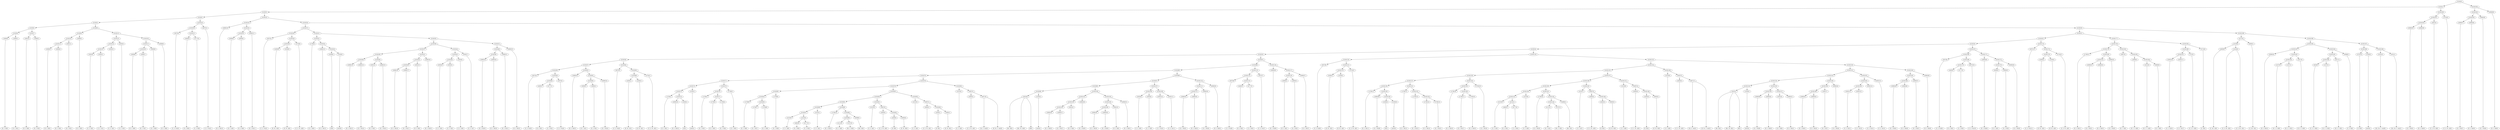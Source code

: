 digraph sample{
"L2806(0)"->"[D  G  B](0)"
"L2806(1)"->"[D  G  B](1)"
"L5163(6)"->"L2806(0)"
"L5163(6)"->"L2806(1)"
"L3581(0)"->"[D  E  B](0)"
"L2806(2)"->"[D  G  B](2)"
"L5163(7)"->"L3581(0)"
"L5163(7)"->"L2806(2)"
"L5163(5)"->"L5163(6)"
"L5163(5)"->"L5163(7)"
"L2806(3)"->"[D  G  B](3)"
"L2806(4)"->"[D  G  B](4)"
"L5163(11)"->"L2806(3)"
"L5163(11)"->"L2806(4)"
"L3581(1)"->"[D  E  B](1)"
"L5163(10)"->"L5163(11)"
"L5163(10)"->"L3581(1)"
"L2806(5)"->"[D  G  B](5)"
"L5163(9)"->"L5163(10)"
"L5163(9)"->"L2806(5)"
"L3305(0)"->"[C  E  G](0)"
"L3305(1)"->"[C  E  G](1)"
"L5163(15)"->"L3305(0)"
"L5163(15)"->"L3305(1)"
"L3305(2)"->"[C  E  G](2)"
"L5163(14)"->"L5163(15)"
"L5163(14)"->"L3305(2)"
"L3305(3)"->"[C  E  G](3)"
"L5163(13)"->"L5163(14)"
"L5163(13)"->"L3305(3)"
"L2806(6)"->"[D  G  B](6)"
"L2806(7)"->"[D  G  B](7)"
"L5163(18)"->"L2806(6)"
"L5163(18)"->"L2806(7)"
"L2806(8)"->"[D  G  B](8)"
"L5163(17)"->"L5163(18)"
"L5163(17)"->"L2806(8)"
"L2806(9)"->"[D  G  B](9)"
"L5163(16)"->"L5163(17)"
"L5163(16)"->"L2806(9)"
"L5163(12)"->"L5163(13)"
"L5163(12)"->"L5163(16)"
"L5163(8)"->"L5163(9)"
"L5163(8)"->"L5163(12)"
"L5163(4)"->"L5163(5)"
"L5163(4)"->"L5163(8)"
"L3673(0)"->"[C  D  Fis](0)"
"L4483(0)"->"[D  A  B](0)"
"L4777(0)"->"[C  A  B](0)"
"L5163(21)"->"L4483(0)"
"L5163(21)"->"L4777(0)"
"L5163(20)"->"L3673(0)"
"L5163(20)"->"L5163(21)"
"L3673(1)"->"[C  D  Fis](1)"
"L5163(19)"->"L5163(20)"
"L5163(19)"->"L3673(1)"
"L5163(3)"->"L5163(4)"
"L5163(3)"->"L5163(19)"
"L2806(10)"->"[D  G  B](10)"
"L3008(0)"->"[D  G  A](0)"
"L3959(0)"->"[G  A  B](0)"
"L5163(25)"->"L3008(0)"
"L5163(25)"->"L3959(0)"
"L2806(11)"->"[D  G  B](11)"
"L5163(24)"->"L5163(25)"
"L5163(24)"->"L2806(11)"
"L5163(23)"->"L2806(10)"
"L5163(23)"->"L5163(24)"
"L3673(2)"->"[C  D  Fis](2)"
"L4260(0)"->"[D  Fis  G](0)"
"L2558(0)"->"[D  Fis  A](0)"
"L5163(30)"->"L4260(0)"
"L5163(30)"->"L2558(0)"
"L2754(0)"->"[C  D  Fis  A](0)"
"L5163(29)"->"L5163(30)"
"L5163(29)"->"L2754(0)"
"L5163(28)"->"L3673(2)"
"L5163(28)"->"L5163(29)"
"L1706(0)"->"[E  G  B](0)"
"L2806(12)"->"[D  G  B](12)"
"L2436(0)"->"[G](0)"
"L1350(0)"->"[rest](0)"
"L5163(34)"->"L2436(0)"
"L5163(34)"->"L1350(0)"
"L5163(33)"->"L2806(12)"
"L5163(33)"->"L5163(34)"
"L5163(32)"->"L1706(0)"
"L5163(32)"->"L5163(33)"
"L2806(13)"->"[D  G  B](13)"
"L2806(14)"->"[D  G  B](14)"
"L5163(39)"->"L2806(13)"
"L5163(39)"->"L2806(14)"
"L3581(2)"->"[D  E  B](2)"
"L2806(15)"->"[D  G  B](15)"
"L5163(40)"->"L3581(2)"
"L5163(40)"->"L2806(15)"
"L5163(38)"->"L5163(39)"
"L5163(38)"->"L5163(40)"
"L2806(16)"->"[D  G  B](16)"
"L2806(17)"->"[D  G  B](17)"
"L5163(43)"->"L2806(16)"
"L5163(43)"->"L2806(17)"
"L3581(3)"->"[D  E  B](3)"
"L5163(42)"->"L5163(43)"
"L5163(42)"->"L3581(3)"
"L2806(18)"->"[D  G  B](18)"
"L5163(41)"->"L5163(42)"
"L5163(41)"->"L2806(18)"
"L5163(37)"->"L5163(38)"
"L5163(37)"->"L5163(41)"
"L3305(4)"->"[C  E  G](4)"
"L3305(5)"->"[C  E  G](5)"
"L5163(46)"->"L3305(4)"
"L5163(46)"->"L3305(5)"
"L3305(6)"->"[C  E  G](6)"
"L5163(45)"->"L5163(46)"
"L5163(45)"->"L3305(6)"
"L3305(7)"->"[C  E  G](7)"
"L5163(44)"->"L5163(45)"
"L5163(44)"->"L3305(7)"
"L5163(36)"->"L5163(37)"
"L5163(36)"->"L5163(44)"
"L2806(19)"->"[D  G  B](19)"
"L2806(20)"->"[D  G  B](20)"
"L5163(49)"->"L2806(19)"
"L5163(49)"->"L2806(20)"
"L2806(21)"->"[D  G  B](21)"
"L5163(48)"->"L5163(49)"
"L5163(48)"->"L2806(21)"
"L2806(22)"->"[D  G  B](22)"
"L5163(47)"->"L5163(48)"
"L5163(47)"->"L2806(22)"
"L5163(35)"->"L5163(36)"
"L5163(35)"->"L5163(47)"
"L5163(31)"->"L5163(32)"
"L5163(31)"->"L5163(35)"
"L5163(27)"->"L5163(28)"
"L5163(27)"->"L5163(31)"
"L3673(3)"->"[C  D  Fis](3)"
"L4483(1)"->"[D  A  B](1)"
"L4777(1)"->"[C  A  B](1)"
"L5163(60)"->"L4483(1)"
"L5163(60)"->"L4777(1)"
"L3673(4)"->"[C  D  Fis](4)"
"L5163(59)"->"L5163(60)"
"L5163(59)"->"L3673(4)"
"L5163(58)"->"L3673(3)"
"L5163(58)"->"L5163(59)"
"L2806(23)"->"[D  G  B](23)"
"L3008(1)"->"[D  G  A](1)"
"L3959(1)"->"[G  A  B](1)"
"L5163(63)"->"L3008(1)"
"L5163(63)"->"L3959(1)"
"L2806(24)"->"[D  G  B](24)"
"L5163(62)"->"L5163(63)"
"L5163(62)"->"L2806(24)"
"L5163(61)"->"L2806(23)"
"L5163(61)"->"L5163(62)"
"L5163(57)"->"L5163(58)"
"L5163(57)"->"L5163(61)"
"L3673(5)"->"[C  D  Fis](5)"
"L4260(1)"->"[D  Fis  G](1)"
"L2558(1)"->"[D  Fis  A](1)"
"L5163(66)"->"L4260(1)"
"L5163(66)"->"L2558(1)"
"L2754(1)"->"[C  D  Fis  A](1)"
"L5163(65)"->"L5163(66)"
"L5163(65)"->"L2754(1)"
"L5163(64)"->"L3673(5)"
"L5163(64)"->"L5163(65)"
"L5163(56)"->"L5163(57)"
"L5163(56)"->"L5163(64)"
"L1706(1)"->"[E  G  B](1)"
"L2806(25)"->"[D  G  B](25)"
"L2436(1)"->"[G](1)"
"L5163(74)"->"L2806(25)"
"L5163(74)"->"L2436(1)"
"L5163(73)"->"L1706(1)"
"L5163(73)"->"L5163(74)"
"L1350(1)"->"[rest](1)"
"L5163(72)"->"L5163(73)"
"L5163(72)"->"L1350(1)"
"L1706(2)"->"[E  G  B](2)"
"L1706(3)"->"[E  G  B](3)"
"L1706(4)"->"[E  G  B](4)"
"L5163(77)"->"L1706(3)"
"L5163(77)"->"L1706(4)"
"L5163(76)"->"L1706(2)"
"L5163(76)"->"L5163(77)"
"L1706(5)"->"[E  G  B](5)"
"L5163(75)"->"L5163(76)"
"L5163(75)"->"L1706(5)"
"L5163(71)"->"L5163(72)"
"L5163(71)"->"L5163(75)"
"L1706(6)"->"[E  G  B](6)"
"L1706(7)"->"[E  G  B](7)"
"L1706(8)"->"[E  G  B](8)"
"L5163(82)"->"L1706(7)"
"L5163(82)"->"L1706(8)"
"L5163(81)"->"L1706(6)"
"L5163(81)"->"L5163(82)"
"L1706(9)"->"[E  G  B](9)"
"L5163(80)"->"L5163(81)"
"L5163(80)"->"L1706(9)"
"L2223(0)"->"[C  E  A](0)"
"L4903(0)"->"[E  A  B](0)"
"L4777(2)"->"[C  A  B](2)"
"L5155(0)"->"L4903(0)"
"L5155(0)"->"L4777(2)"
"L5163(87)"->"L2223(0)"
"L5163(87)"->"L5155(0)"
"L2223(1)"->"[C  E  A](1)"
"L5163(86)"->"L5163(87)"
"L5163(86)"->"L2223(1)"
"L1706(10)"->"[E  G  B](10)"
"L2112(0)"->"[E  G  A](0)"
"L2707(0)"->"[Fis  G  B](0)"
"L5163(90)"->"L2112(0)"
"L5163(90)"->"L2707(0)"
"L4598(0)"->"[Dis  E](0)"
"L5163(89)"->"L5163(90)"
"L5163(89)"->"L4598(0)"
"L5163(88)"->"L1706(10)"
"L5163(88)"->"L5163(89)"
"L5163(85)"->"L5163(86)"
"L5163(85)"->"L5163(88)"
"L2223(2)"->"[C  E  A](2)"
"L5093(0)"->"[C  E  Fis  A](0)"
"L4283(0)"->"[E  B](0)"
"L5063(0)"->"[E  Fis  B](0)"
"L5163(92)"->"L4283(0)"
"L5163(92)"->"L5063(0)"
"L5097(0)"->"L5093(0)"
"L5097(0)"->"L5163(92)"
"L5163(91)"->"L2223(2)"
"L5163(91)"->"L5097(0)"
"L5163(84)"->"L5163(85)"
"L5163(84)"->"L5163(91)"
"L2223(3)"->"[C  E  A](3)"
"L5093(1)"->"[C  E  Fis  A](1)"
"L4283(1)"->"[E  B](1)"
"L5063(1)"->"[E  Fis  B](1)"
"L5163(94)"->"L4283(1)"
"L5163(94)"->"L5063(1)"
"L5097(1)"->"L5093(1)"
"L5097(1)"->"L5163(94)"
"L5163(93)"->"L2223(3)"
"L5163(93)"->"L5097(1)"
"L5163(83)"->"L5163(84)"
"L5163(83)"->"L5163(93)"
"L5163(79)"->"L5163(80)"
"L5163(79)"->"L5163(83)"
"L2223(4)"->"[C  E  A](4)"
"L5093(2)"->"[C  E  Fis  A](2)"
"L4971(0)"->"[Cis  E  Ais](0)"
"L4971(0)"->"[E  Fis  G  Ais](0)"
"L5097(2)"->"L5093(2)"
"L5097(2)"->"L4971(0)"
"L5163(95)"->"L2223(4)"
"L5163(95)"->"L5097(2)"
"L5163(78)"->"L5163(79)"
"L5163(78)"->"L5163(95)"
"L5163(70)"->"L5163(71)"
"L5163(70)"->"L5163(78)"
"L2910(0)"->"[Dis  B](0)"
"L2910(0)"->"[Dis  Fis  B](0)"
"L2910(0)"->"[B](0)"
"L1350(2)"->"[rest](2)"
"L5163(99)"->"L2910(0)"
"L5163(99)"->"L1350(2)"
"L2806(26)"->"[D  G  B](26)"
"L2806(27)"->"[D  G  B](27)"
"L5163(103)"->"L2806(26)"
"L5163(103)"->"L2806(27)"
"L3581(4)"->"[D  E  B](4)"
"L5163(102)"->"L5163(103)"
"L5163(102)"->"L3581(4)"
"L2806(28)"->"[D  G  B](28)"
"L5163(101)"->"L5163(102)"
"L5163(101)"->"L2806(28)"
"L2806(29)"->"[D  G  B](29)"
"L2806(30)"->"[D  G  B](30)"
"L5163(106)"->"L2806(29)"
"L5163(106)"->"L2806(30)"
"L3581(5)"->"[D  E  B](5)"
"L5163(105)"->"L5163(106)"
"L5163(105)"->"L3581(5)"
"L2806(31)"->"[D  G  B](31)"
"L5163(104)"->"L5163(105)"
"L5163(104)"->"L2806(31)"
"L5163(100)"->"L5163(101)"
"L5163(100)"->"L5163(104)"
"L5163(98)"->"L5163(99)"
"L5163(98)"->"L5163(100)"
"L3305(8)"->"[C  E  G](8)"
"L3305(9)"->"[C  E  G](9)"
"L5163(108)"->"L3305(8)"
"L5163(108)"->"L3305(9)"
"L3305(10)"->"[C  E  G](10)"
"L3305(11)"->"[C  E  G](11)"
"L5163(109)"->"L3305(10)"
"L5163(109)"->"L3305(11)"
"L5163(107)"->"L5163(108)"
"L5163(107)"->"L5163(109)"
"L5163(97)"->"L5163(98)"
"L5163(97)"->"L5163(107)"
"L2806(32)"->"[D  G  B](32)"
"L2806(33)"->"[D  G  B](33)"
"L5163(112)"->"L2806(32)"
"L5163(112)"->"L2806(33)"
"L2806(34)"->"[D  G  B](34)"
"L5163(111)"->"L5163(112)"
"L5163(111)"->"L2806(34)"
"L2806(35)"->"[D  G  B](35)"
"L5163(110)"->"L5163(111)"
"L5163(110)"->"L2806(35)"
"L5163(96)"->"L5163(97)"
"L5163(96)"->"L5163(110)"
"L5163(69)"->"L5163(70)"
"L5163(69)"->"L5163(96)"
"L3673(6)"->"[C  D  Fis](6)"
"L4483(2)"->"[D  A  B](2)"
"L4777(3)"->"[C  A  B](3)"
"L5163(115)"->"L4483(2)"
"L5163(115)"->"L4777(3)"
"L5163(114)"->"L3673(6)"
"L5163(114)"->"L5163(115)"
"L3673(7)"->"[C  D  Fis](7)"
"L5163(113)"->"L5163(114)"
"L5163(113)"->"L3673(7)"
"L5163(68)"->"L5163(69)"
"L5163(68)"->"L5163(113)"
"L2806(36)"->"[D  G  B](36)"
"L3008(2)"->"[D  G  A](2)"
"L3959(2)"->"[G  A  B](2)"
"L5163(118)"->"L3008(2)"
"L5163(118)"->"L3959(2)"
"L2806(37)"->"[D  G  B](37)"
"L5163(117)"->"L5163(118)"
"L5163(117)"->"L2806(37)"
"L5163(116)"->"L2806(36)"
"L5163(116)"->"L5163(117)"
"L5163(67)"->"L5163(68)"
"L5163(67)"->"L5163(116)"
"L5163(55)"->"L5163(56)"
"L5163(55)"->"L5163(67)"
"L3673(8)"->"[C  D  Fis](8)"
"L4260(2)"->"[D  Fis  G](2)"
"L2558(2)"->"[D  Fis  A](2)"
"L5163(122)"->"L4260(2)"
"L5163(122)"->"L2558(2)"
"L2754(2)"->"[C  D  Fis  A](2)"
"L5163(121)"->"L5163(122)"
"L5163(121)"->"L2754(2)"
"L5163(120)"->"L3673(8)"
"L5163(120)"->"L5163(121)"
"L1706(11)"->"[E  G  B](11)"
"L2806(38)"->"[D  G  B](38)"
"L2436(2)"->"[G](2)"
"L1350(3)"->"[rest](3)"
"L5163(130)"->"L2436(2)"
"L5163(130)"->"L1350(3)"
"L5163(129)"->"L2806(38)"
"L5163(129)"->"L5163(130)"
"L5163(128)"->"L1706(11)"
"L5163(128)"->"L5163(129)"
"L1706(12)"->"[E  G  B](12)"
"L1706(13)"->"[E  G  B](13)"
"L1706(14)"->"[E  G  B](14)"
"L1706(15)"->"[E  G  B](15)"
"L5163(133)"->"L1706(14)"
"L5163(133)"->"L1706(15)"
"L5163(132)"->"L1706(13)"
"L5163(132)"->"L5163(133)"
"L5163(131)"->"L1706(12)"
"L5163(131)"->"L5163(132)"
"L5163(127)"->"L5163(128)"
"L5163(127)"->"L5163(131)"
"L1706(16)"->"[E  G  B](16)"
"L1706(17)"->"[E  G  B](17)"
"L1706(18)"->"[E  G  B](18)"
"L5163(136)"->"L1706(17)"
"L5163(136)"->"L1706(18)"
"L5163(135)"->"L1706(16)"
"L5163(135)"->"L5163(136)"
"L1706(19)"->"[E  G  B](19)"
"L5163(134)"->"L5163(135)"
"L5163(134)"->"L1706(19)"
"L5163(126)"->"L5163(127)"
"L5163(126)"->"L5163(134)"
"L2223(5)"->"[C  E  A](5)"
"L4903(1)"->"[E  A  B](1)"
"L4777(4)"->"[C  A  B](4)"
"L5155(1)"->"L4903(1)"
"L5155(1)"->"L4777(4)"
"L5163(141)"->"L2223(5)"
"L5163(141)"->"L5155(1)"
"L2223(6)"->"[C  E  A](6)"
"L5163(140)"->"L5163(141)"
"L5163(140)"->"L2223(6)"
"L1706(20)"->"[E  G  B](20)"
"L2112(1)"->"[E  G  A](1)"
"L2707(1)"->"[Fis  G  B](1)"
"L5163(144)"->"L2112(1)"
"L5163(144)"->"L2707(1)"
"L4598(1)"->"[Dis  E](1)"
"L5163(143)"->"L5163(144)"
"L5163(143)"->"L4598(1)"
"L5163(142)"->"L1706(20)"
"L5163(142)"->"L5163(143)"
"L5163(139)"->"L5163(140)"
"L5163(139)"->"L5163(142)"
"L2223(7)"->"[C  E  A](7)"
"L5093(3)"->"[C  E  Fis  A](3)"
"L4283(2)"->"[E  B](2)"
"L5063(2)"->"[E  Fis  B](2)"
"L5163(146)"->"L4283(2)"
"L5163(146)"->"L5063(2)"
"L5097(3)"->"L5093(3)"
"L5097(3)"->"L5163(146)"
"L5163(145)"->"L2223(7)"
"L5163(145)"->"L5097(3)"
"L5163(138)"->"L5163(139)"
"L5163(138)"->"L5163(145)"
"L2223(8)"->"[C  E  A](8)"
"L5093(4)"->"[C  E  Fis  A](4)"
"L4283(3)"->"[E  B](3)"
"L5063(3)"->"[E  Fis  B](3)"
"L5163(148)"->"L4283(3)"
"L5163(148)"->"L5063(3)"
"L5097(4)"->"L5093(4)"
"L5097(4)"->"L5163(148)"
"L5163(147)"->"L2223(8)"
"L5163(147)"->"L5097(4)"
"L5163(137)"->"L5163(138)"
"L5163(137)"->"L5163(147)"
"L5163(125)"->"L5163(126)"
"L5163(125)"->"L5163(137)"
"L2223(9)"->"[C  E  A](9)"
"L5093(5)"->"[C  E  Fis  A](5)"
"L4971(1)"->"[Cis  E  Ais](1)"
"L4971(1)"->"[E  Fis  G  Ais](1)"
"L5097(5)"->"L5093(5)"
"L5097(5)"->"L4971(1)"
"L5163(149)"->"L2223(9)"
"L5163(149)"->"L5097(5)"
"L5163(124)"->"L5163(125)"
"L5163(124)"->"L5163(149)"
"L2910(1)"->"[Dis  B](1)"
"L2910(1)"->"[Dis  Fis  B](1)"
"L2910(1)"->"[B](1)"
"L1350(4)"->"[rest](4)"
"L5163(154)"->"L2910(1)"
"L5163(154)"->"L1350(4)"
"L2806(39)"->"[D  G  B](39)"
"L2806(40)"->"[D  G  B](40)"
"L5163(156)"->"L2806(39)"
"L5163(156)"->"L2806(40)"
"L3581(6)"->"[D  E  B](6)"
"L2806(41)"->"[D  G  B](41)"
"L5163(157)"->"L3581(6)"
"L5163(157)"->"L2806(41)"
"L5163(155)"->"L5163(156)"
"L5163(155)"->"L5163(157)"
"L5163(153)"->"L5163(154)"
"L5163(153)"->"L5163(155)"
"L2806(42)"->"[D  G  B](42)"
"L2806(43)"->"[D  G  B](43)"
"L5163(160)"->"L2806(42)"
"L5163(160)"->"L2806(43)"
"L3581(7)"->"[D  E  B](7)"
"L5163(159)"->"L5163(160)"
"L5163(159)"->"L3581(7)"
"L2806(44)"->"[D  G  B](44)"
"L5163(158)"->"L5163(159)"
"L5163(158)"->"L2806(44)"
"L5163(152)"->"L5163(153)"
"L5163(152)"->"L5163(158)"
"L3305(12)"->"[C  E  G](12)"
"L3305(13)"->"[C  E  G](13)"
"L5163(163)"->"L3305(12)"
"L5163(163)"->"L3305(13)"
"L3305(14)"->"[C  E  G](14)"
"L5163(162)"->"L5163(163)"
"L5163(162)"->"L3305(14)"
"L3305(15)"->"[C  E  G](15)"
"L5163(161)"->"L5163(162)"
"L5163(161)"->"L3305(15)"
"L5163(151)"->"L5163(152)"
"L5163(151)"->"L5163(161)"
"L2806(45)"->"[D  G  B](45)"
"L2806(46)"->"[D  G  B](46)"
"L5163(166)"->"L2806(45)"
"L5163(166)"->"L2806(46)"
"L2806(47)"->"[D  G  B](47)"
"L5163(165)"->"L5163(166)"
"L5163(165)"->"L2806(47)"
"L2806(48)"->"[D  G  B](48)"
"L5163(164)"->"L5163(165)"
"L5163(164)"->"L2806(48)"
"L5163(150)"->"L5163(151)"
"L5163(150)"->"L5163(164)"
"L5163(123)"->"L5163(124)"
"L5163(123)"->"L5163(150)"
"L5163(119)"->"L5163(120)"
"L5163(119)"->"L5163(123)"
"L5163(54)"->"L5163(55)"
"L5163(54)"->"L5163(119)"
"L3673(9)"->"[C  D  Fis](9)"
"L4483(3)"->"[D  A  B](3)"
"L4777(5)"->"[C  A  B](5)"
"L5163(170)"->"L4483(3)"
"L5163(170)"->"L4777(5)"
"L3673(10)"->"[C  D  Fis](10)"
"L5163(169)"->"L5163(170)"
"L5163(169)"->"L3673(10)"
"L5163(168)"->"L3673(9)"
"L5163(168)"->"L5163(169)"
"L2806(49)"->"[D  G  B](49)"
"L3008(3)"->"[D  G  A](3)"
"L3959(3)"->"[G  A  B](3)"
"L5163(173)"->"L3008(3)"
"L5163(173)"->"L3959(3)"
"L2806(50)"->"[D  G  B](50)"
"L5163(172)"->"L5163(173)"
"L5163(172)"->"L2806(50)"
"L5163(171)"->"L2806(49)"
"L5163(171)"->"L5163(172)"
"L5163(167)"->"L5163(168)"
"L5163(167)"->"L5163(171)"
"L5163(53)"->"L5163(54)"
"L5163(53)"->"L5163(167)"
"L3673(11)"->"[C  D  Fis](11)"
"L4260(3)"->"[D  Fis  G](3)"
"L2558(3)"->"[D  Fis  A](3)"
"L5163(176)"->"L4260(3)"
"L5163(176)"->"L2558(3)"
"L2754(3)"->"[C  D  Fis  A](3)"
"L5163(175)"->"L5163(176)"
"L5163(175)"->"L2754(3)"
"L5163(174)"->"L3673(11)"
"L5163(174)"->"L5163(175)"
"L5163(52)"->"L5163(53)"
"L5163(52)"->"L5163(174)"
"L1706(21)"->"[E  G  B](21)"
"L2806(51)"->"[D  G  B](51)"
"L2806(52)"->"[D  G  B](52)"
"L5163(181)"->"L2806(51)"
"L5163(181)"->"L2806(52)"
"L2806(53)"->"[D  G  B](53)"
"L5163(180)"->"L5163(181)"
"L5163(180)"->"L2806(53)"
"L5163(179)"->"L1706(21)"
"L5163(179)"->"L5163(180)"
"L3637(0)"->"[D  F  G](0)"
"L2808(0)"->"[D  F  G  B](0)"
"L2515(0)"->"[D  F  G  A](0)"
"L2893(0)"->"[D  F  B](0)"
"L5163(184)"->"L2515(0)"
"L5163(184)"->"L2893(0)"
"L5163(183)"->"L2808(0)"
"L5163(183)"->"L5163(184)"
"L5163(182)"->"L3637(0)"
"L5163(182)"->"L5163(183)"
"L5163(178)"->"L5163(179)"
"L5163(178)"->"L5163(182)"
"L3305(16)"->"[C  E  G](16)"
"L3305(17)"->"[C  E  G](17)"
"L5163(187)"->"L3305(16)"
"L5163(187)"->"L3305(17)"
"L747(0)"->"[C  D  E  G](0)"
"L5163(186)"->"L5163(187)"
"L5163(186)"->"L747(0)"
"L2710(0)"->"[C  E](0)"
"L5163(185)"->"L5163(186)"
"L5163(185)"->"L2710(0)"
"L5163(177)"->"L5163(178)"
"L5163(177)"->"L5163(185)"
"L5163(51)"->"L5163(52)"
"L5163(51)"->"L5163(177)"
"L4659(0)"->"[C  Dis  G](0)"
"L5140(0)"->"[C  D  Dis  G](0)"
"L5140(0)"->"[C  D  Dis  G](1)"
"L5138(0)"->"L4659(0)"
"L5138(0)"->"L5140(0)"
"L4659(1)"->"[C  Dis  G](1)"
"L5112(0)"->"L5138(0)"
"L5112(0)"->"L4659(1)"
"L2806(54)"->"[D  G  B](54)"
"L1237(0)"->"[D  G  A  B](0)"
"L1237(1)"->"[D  G  A  B](1)"
"L5163(193)"->"L1237(0)"
"L5163(193)"->"L1237(1)"
"L3317(0)"->"[D  E  G  B](0)"
"L5163(192)"->"L5163(193)"
"L5163(192)"->"L3317(0)"
"L5163(191)"->"L2806(54)"
"L5163(191)"->"L5163(192)"
"L619(0)"->"[C  D  G  B](0)"
"L1237(2)"->"[D  G  A  B](2)"
"L5163(196)"->"L619(0)"
"L5163(196)"->"L1237(2)"
"L3317(1)"->"[D  E  G  B](1)"
"L5163(195)"->"L5163(196)"
"L5163(195)"->"L3317(1)"
"L3386(0)"->"[C  D  B](0)"
"L5163(194)"->"L5163(195)"
"L5163(194)"->"L3386(0)"
"L5163(190)"->"L5163(191)"
"L5163(190)"->"L5163(194)"
"L2797(0)"->"[G  B](0)"
"L1350(5)"->"[rest](5)"
"L5163(198)"->"L2797(0)"
"L5163(198)"->"L1350(5)"
"L3181(0)"->"[Cis  Dis  G  Ais](0)"
"L3181(1)"->"[Cis  Dis  G  Ais](1)"
"L5163(199)"->"L3181(0)"
"L5163(199)"->"L3181(1)"
"L5163(197)"->"L5163(198)"
"L5163(197)"->"L5163(199)"
"L5163(189)"->"L5163(190)"
"L5163(189)"->"L5163(197)"
"L5163(188)"->"L5112(0)"
"L5163(188)"->"L5163(189)"
"L5163(50)"->"L5163(51)"
"L5163(50)"->"L5163(188)"
"L5163(26)"->"L5163(27)"
"L5163(26)"->"L5163(50)"
"L5163(22)"->"L5163(23)"
"L5163(22)"->"L5163(26)"
"L5163(2)"->"L5163(3)"
"L5163(2)"->"L5163(22)"
"L2806(55)"->"[D  G  B](55)"
"L2806(56)"->"[D  G  B](56)"
"L5163(202)"->"L2806(55)"
"L5163(202)"->"L2806(56)"
"L3622(0)"->"[C  D  Fis  B](0)"
"L5163(201)"->"L5163(202)"
"L5163(201)"->"L3622(0)"
"L2754(4)"->"[C  D  Fis  A](4)"
"L5163(200)"->"L5163(201)"
"L5163(200)"->"L2754(4)"
"L5163(1)"->"L5163(2)"
"L5163(1)"->"L5163(200)"
"L2806(57)"->"[D  G  B](57)"
"L2806(58)"->"[D  G  B](58)"
"L5163(205)"->"L2806(57)"
"L5163(205)"->"L2806(58)"
"L2806(59)"->"[D  G  B](59)"
"L5163(204)"->"L5163(205)"
"L5163(204)"->"L2806(59)"
"L2806(60)"->"[D  G  B](60)"
"L5163(203)"->"L5163(204)"
"L5163(203)"->"L2806(60)"
"L5163(0)"->"L5163(1)"
"L5163(0)"->"L5163(203)"
{rank = min; "L5163(0)"}
{rank = same; "L5163(1)"; "L5163(203)";}
{rank = same; "L5163(2)"; "L5163(200)"; "L5163(204)"; "L2806(60)";}
{rank = same; "L5163(3)"; "L5163(22)"; "L5163(201)"; "L2754(4)"; "L5163(205)"; "L2806(59)";}
{rank = same; "L5163(4)"; "L5163(19)"; "L5163(23)"; "L5163(26)"; "L5163(202)"; "L3622(0)"; "L2806(57)"; "L2806(58)";}
{rank = same; "L5163(5)"; "L5163(8)"; "L5163(20)"; "L3673(1)"; "L2806(10)"; "L5163(24)"; "L5163(27)"; "L5163(50)"; "L2806(55)"; "L2806(56)";}
{rank = same; "L5163(6)"; "L5163(7)"; "L5163(9)"; "L5163(12)"; "L3673(0)"; "L5163(21)"; "L5163(25)"; "L2806(11)"; "L5163(28)"; "L5163(31)"; "L5163(51)"; "L5163(188)";}
{rank = same; "L2806(0)"; "L2806(1)"; "L3581(0)"; "L2806(2)"; "L5163(10)"; "L2806(5)"; "L5163(13)"; "L5163(16)"; "L4483(0)"; "L4777(0)"; "L3008(0)"; "L3959(0)"; "L3673(2)"; "L5163(29)"; "L5163(32)"; "L5163(35)"; "L5163(52)"; "L5163(177)"; "L5112(0)"; "L5163(189)";}
{rank = same; "L5163(11)"; "L3581(1)"; "L5163(14)"; "L3305(3)"; "L5163(17)"; "L2806(9)"; "L5163(30)"; "L2754(0)"; "L1706(0)"; "L5163(33)"; "L5163(36)"; "L5163(47)"; "L5163(53)"; "L5163(174)"; "L5163(178)"; "L5163(185)"; "L5138(0)"; "L4659(1)"; "L5163(190)"; "L5163(197)";}
{rank = same; "L2806(3)"; "L2806(4)"; "L5163(15)"; "L3305(2)"; "L5163(18)"; "L2806(8)"; "L4260(0)"; "L2558(0)"; "L2806(12)"; "L5163(34)"; "L5163(37)"; "L5163(44)"; "L5163(48)"; "L2806(22)"; "L5163(54)"; "L5163(167)"; "L3673(11)"; "L5163(175)"; "L5163(179)"; "L5163(182)"; "L5163(186)"; "L2710(0)"; "L4659(0)"; "L5140(0)"; "L5163(191)"; "L5163(194)"; "L5163(198)"; "L5163(199)";}
{rank = same; "L3305(0)"; "L3305(1)"; "L2806(6)"; "L2806(7)"; "L2436(0)"; "L1350(0)"; "L5163(38)"; "L5163(41)"; "L5163(45)"; "L3305(7)"; "L5163(49)"; "L2806(21)"; "L5163(55)"; "L5163(119)"; "L5163(168)"; "L5163(171)"; "L5163(176)"; "L2754(3)"; "L1706(21)"; "L5163(180)"; "L3637(0)"; "L5163(183)"; "L5163(187)"; "L747(0)"; "L2806(54)"; "L5163(192)"; "L5163(195)"; "L3386(0)"; "L2797(0)"; "L1350(5)"; "L3181(0)"; "L3181(1)";}
{rank = same; "L5163(39)"; "L5163(40)"; "L5163(42)"; "L2806(18)"; "L5163(46)"; "L3305(6)"; "L2806(19)"; "L2806(20)"; "L5163(56)"; "L5163(67)"; "L5163(120)"; "L5163(123)"; "L3673(9)"; "L5163(169)"; "L2806(49)"; "L5163(172)"; "L4260(3)"; "L2558(3)"; "L5163(181)"; "L2806(53)"; "L2808(0)"; "L5163(184)"; "L3305(16)"; "L3305(17)"; "L5163(193)"; "L3317(0)"; "L5163(196)"; "L3317(1)";}
{rank = same; "L2806(13)"; "L2806(14)"; "L3581(2)"; "L2806(15)"; "L5163(43)"; "L3581(3)"; "L3305(4)"; "L3305(5)"; "L5163(57)"; "L5163(64)"; "L5163(68)"; "L5163(116)"; "L3673(8)"; "L5163(121)"; "L5163(124)"; "L5163(150)"; "L5163(170)"; "L3673(10)"; "L5163(173)"; "L2806(50)"; "L2806(51)"; "L2806(52)"; "L2515(0)"; "L2893(0)"; "L1237(0)"; "L1237(1)"; "L619(0)"; "L1237(2)";}
{rank = same; "L2806(16)"; "L2806(17)"; "L5163(58)"; "L5163(61)"; "L3673(5)"; "L5163(65)"; "L5163(69)"; "L5163(113)"; "L2806(36)"; "L5163(117)"; "L5163(122)"; "L2754(2)"; "L5163(125)"; "L5163(149)"; "L5163(151)"; "L5163(164)"; "L4483(3)"; "L4777(5)"; "L3008(3)"; "L3959(3)";}
{rank = same; "L3673(3)"; "L5163(59)"; "L2806(23)"; "L5163(62)"; "L5163(66)"; "L2754(1)"; "L5163(70)"; "L5163(96)"; "L5163(114)"; "L3673(7)"; "L5163(118)"; "L2806(37)"; "L4260(2)"; "L2558(2)"; "L5163(126)"; "L5163(137)"; "L2223(9)"; "L5097(5)"; "L5163(152)"; "L5163(161)"; "L5163(165)"; "L2806(48)";}
{rank = same; "L5163(60)"; "L3673(4)"; "L5163(63)"; "L2806(24)"; "L4260(1)"; "L2558(1)"; "L5163(71)"; "L5163(78)"; "L5163(97)"; "L5163(110)"; "L3673(6)"; "L5163(115)"; "L3008(2)"; "L3959(2)"; "L5163(127)"; "L5163(134)"; "L5163(138)"; "L5163(147)"; "L5093(5)"; "L4971(1)"; "L5163(153)"; "L5163(158)"; "L5163(162)"; "L3305(15)"; "L5163(166)"; "L2806(47)";}
{rank = same; "L4483(1)"; "L4777(1)"; "L3008(1)"; "L3959(1)"; "L5163(72)"; "L5163(75)"; "L5163(79)"; "L5163(95)"; "L5163(98)"; "L5163(107)"; "L5163(111)"; "L2806(35)"; "L4483(2)"; "L4777(3)"; "L5163(128)"; "L5163(131)"; "L5163(135)"; "L1706(19)"; "L5163(139)"; "L5163(145)"; "L2223(8)"; "L5097(4)"; "L5163(154)"; "L5163(155)"; "L5163(159)"; "L2806(44)"; "L5163(163)"; "L3305(14)"; "L2806(45)"; "L2806(46)";}
{rank = same; "L5163(73)"; "L1350(1)"; "L5163(76)"; "L1706(5)"; "L5163(80)"; "L5163(83)"; "L2223(4)"; "L5097(2)"; "L5163(99)"; "L5163(100)"; "L5163(108)"; "L5163(109)"; "L5163(112)"; "L2806(34)"; "L1706(11)"; "L5163(129)"; "L1706(12)"; "L5163(132)"; "L1706(16)"; "L5163(136)"; "L5163(140)"; "L5163(142)"; "L2223(7)"; "L5097(3)"; "L5093(4)"; "L5163(148)"; "L2910(1)"; "L1350(4)"; "L5163(156)"; "L5163(157)"; "L5163(160)"; "L3581(7)"; "L3305(12)"; "L3305(13)";}
{rank = same; "L1706(1)"; "L5163(74)"; "L1706(2)"; "L5163(77)"; "L5163(81)"; "L1706(9)"; "L5163(84)"; "L5163(93)"; "L5093(2)"; "L4971(0)"; "L2910(0)"; "L1350(2)"; "L5163(101)"; "L5163(104)"; "L3305(8)"; "L3305(9)"; "L3305(10)"; "L3305(11)"; "L2806(32)"; "L2806(33)"; "L2806(38)"; "L5163(130)"; "L1706(13)"; "L5163(133)"; "L1706(17)"; "L1706(18)"; "L5163(141)"; "L2223(6)"; "L1706(20)"; "L5163(143)"; "L5093(3)"; "L5163(146)"; "L4283(3)"; "L5063(3)"; "L2806(39)"; "L2806(40)"; "L3581(6)"; "L2806(41)"; "L2806(42)"; "L2806(43)";}
{rank = same; "L2806(25)"; "L2436(1)"; "L1706(3)"; "L1706(4)"; "L1706(6)"; "L5163(82)"; "L5163(85)"; "L5163(91)"; "L2223(3)"; "L5097(1)"; "L5163(102)"; "L2806(28)"; "L5163(105)"; "L2806(31)"; "L2436(2)"; "L1350(3)"; "L1706(14)"; "L1706(15)"; "L2223(5)"; "L5155(1)"; "L5163(144)"; "L4598(1)"; "L4283(2)"; "L5063(2)";}
{rank = same; "L1706(7)"; "L1706(8)"; "L5163(86)"; "L5163(88)"; "L2223(2)"; "L5097(0)"; "L5093(1)"; "L5163(94)"; "L5163(103)"; "L3581(4)"; "L5163(106)"; "L3581(5)"; "L4903(1)"; "L4777(4)"; "L2112(1)"; "L2707(1)";}
{rank = same; "L5163(87)"; "L2223(1)"; "L1706(10)"; "L5163(89)"; "L5093(0)"; "L5163(92)"; "L4283(1)"; "L5063(1)"; "L2806(26)"; "L2806(27)"; "L2806(29)"; "L2806(30)";}
{rank = same; "L2223(0)"; "L5155(0)"; "L5163(90)"; "L4598(0)"; "L4283(0)"; "L5063(0)";}
{rank = same; "L4903(0)"; "L4777(2)"; "L2112(0)"; "L2707(0)";}
{rank = max; "[B](0)"; "[B](1)"; "[C  A  B](0)"; "[C  A  B](1)"; "[C  A  B](2)"; "[C  A  B](3)"; "[C  A  B](4)"; "[C  A  B](5)"; "[C  D  B](0)"; "[C  D  Dis  G](0)"; "[C  D  Dis  G](1)"; "[C  D  E  G](0)"; "[C  D  Fis  A](0)"; "[C  D  Fis  A](1)"; "[C  D  Fis  A](2)"; "[C  D  Fis  A](3)"; "[C  D  Fis  A](4)"; "[C  D  Fis  B](0)"; "[C  D  Fis](0)"; "[C  D  Fis](1)"; "[C  D  Fis](10)"; "[C  D  Fis](11)"; "[C  D  Fis](2)"; "[C  D  Fis](3)"; "[C  D  Fis](4)"; "[C  D  Fis](5)"; "[C  D  Fis](6)"; "[C  D  Fis](7)"; "[C  D  Fis](8)"; "[C  D  Fis](9)"; "[C  D  G  B](0)"; "[C  Dis  G](0)"; "[C  Dis  G](1)"; "[C  E  A](0)"; "[C  E  A](1)"; "[C  E  A](2)"; "[C  E  A](3)"; "[C  E  A](4)"; "[C  E  A](5)"; "[C  E  A](6)"; "[C  E  A](7)"; "[C  E  A](8)"; "[C  E  A](9)"; "[C  E  Fis  A](0)"; "[C  E  Fis  A](1)"; "[C  E  Fis  A](2)"; "[C  E  Fis  A](3)"; "[C  E  Fis  A](4)"; "[C  E  Fis  A](5)"; "[C  E  G](0)"; "[C  E  G](1)"; "[C  E  G](10)"; "[C  E  G](11)"; "[C  E  G](12)"; "[C  E  G](13)"; "[C  E  G](14)"; "[C  E  G](15)"; "[C  E  G](16)"; "[C  E  G](17)"; "[C  E  G](2)"; "[C  E  G](3)"; "[C  E  G](4)"; "[C  E  G](5)"; "[C  E  G](6)"; "[C  E  G](7)"; "[C  E  G](8)"; "[C  E  G](9)"; "[C  E](0)"; "[Cis  Dis  G  Ais](0)"; "[Cis  Dis  G  Ais](1)"; "[Cis  E  Ais](0)"; "[Cis  E  Ais](1)"; "[D  A  B](0)"; "[D  A  B](1)"; "[D  A  B](2)"; "[D  A  B](3)"; "[D  E  B](0)"; "[D  E  B](1)"; "[D  E  B](2)"; "[D  E  B](3)"; "[D  E  B](4)"; "[D  E  B](5)"; "[D  E  B](6)"; "[D  E  B](7)"; "[D  E  G  B](0)"; "[D  E  G  B](1)"; "[D  F  B](0)"; "[D  F  G  A](0)"; "[D  F  G  B](0)"; "[D  F  G](0)"; "[D  Fis  A](0)"; "[D  Fis  A](1)"; "[D  Fis  A](2)"; "[D  Fis  A](3)"; "[D  Fis  G](0)"; "[D  Fis  G](1)"; "[D  Fis  G](2)"; "[D  Fis  G](3)"; "[D  G  A  B](0)"; "[D  G  A  B](1)"; "[D  G  A  B](2)"; "[D  G  A](0)"; "[D  G  A](1)"; "[D  G  A](2)"; "[D  G  A](3)"; "[D  G  B](0)"; "[D  G  B](1)"; "[D  G  B](10)"; "[D  G  B](11)"; "[D  G  B](12)"; "[D  G  B](13)"; "[D  G  B](14)"; "[D  G  B](15)"; "[D  G  B](16)"; "[D  G  B](17)"; "[D  G  B](18)"; "[D  G  B](19)"; "[D  G  B](2)"; "[D  G  B](20)"; "[D  G  B](21)"; "[D  G  B](22)"; "[D  G  B](23)"; "[D  G  B](24)"; "[D  G  B](25)"; "[D  G  B](26)"; "[D  G  B](27)"; "[D  G  B](28)"; "[D  G  B](29)"; "[D  G  B](3)"; "[D  G  B](30)"; "[D  G  B](31)"; "[D  G  B](32)"; "[D  G  B](33)"; "[D  G  B](34)"; "[D  G  B](35)"; "[D  G  B](36)"; "[D  G  B](37)"; "[D  G  B](38)"; "[D  G  B](39)"; "[D  G  B](4)"; "[D  G  B](40)"; "[D  G  B](41)"; "[D  G  B](42)"; "[D  G  B](43)"; "[D  G  B](44)"; "[D  G  B](45)"; "[D  G  B](46)"; "[D  G  B](47)"; "[D  G  B](48)"; "[D  G  B](49)"; "[D  G  B](5)"; "[D  G  B](50)"; "[D  G  B](51)"; "[D  G  B](52)"; "[D  G  B](53)"; "[D  G  B](54)"; "[D  G  B](55)"; "[D  G  B](56)"; "[D  G  B](57)"; "[D  G  B](58)"; "[D  G  B](59)"; "[D  G  B](6)"; "[D  G  B](60)"; "[D  G  B](7)"; "[D  G  B](8)"; "[D  G  B](9)"; "[Dis  B](0)"; "[Dis  B](1)"; "[Dis  E](0)"; "[Dis  E](1)"; "[Dis  Fis  B](0)"; "[Dis  Fis  B](1)"; "[E  A  B](0)"; "[E  A  B](1)"; "[E  B](0)"; "[E  B](1)"; "[E  B](2)"; "[E  B](3)"; "[E  Fis  B](0)"; "[E  Fis  B](1)"; "[E  Fis  B](2)"; "[E  Fis  B](3)"; "[E  Fis  G  Ais](0)"; "[E  Fis  G  Ais](1)"; "[E  G  A](0)"; "[E  G  A](1)"; "[E  G  B](0)"; "[E  G  B](1)"; "[E  G  B](10)"; "[E  G  B](11)"; "[E  G  B](12)"; "[E  G  B](13)"; "[E  G  B](14)"; "[E  G  B](15)"; "[E  G  B](16)"; "[E  G  B](17)"; "[E  G  B](18)"; "[E  G  B](19)"; "[E  G  B](2)"; "[E  G  B](20)"; "[E  G  B](21)"; "[E  G  B](3)"; "[E  G  B](4)"; "[E  G  B](5)"; "[E  G  B](6)"; "[E  G  B](7)"; "[E  G  B](8)"; "[E  G  B](9)"; "[Fis  G  B](0)"; "[Fis  G  B](1)"; "[G  A  B](0)"; "[G  A  B](1)"; "[G  A  B](2)"; "[G  A  B](3)"; "[G  B](0)"; "[G](0)"; "[G](1)"; "[G](2)"; "[rest](0)"; "[rest](1)"; "[rest](2)"; "[rest](3)"; "[rest](4)"; "[rest](5)";}
}